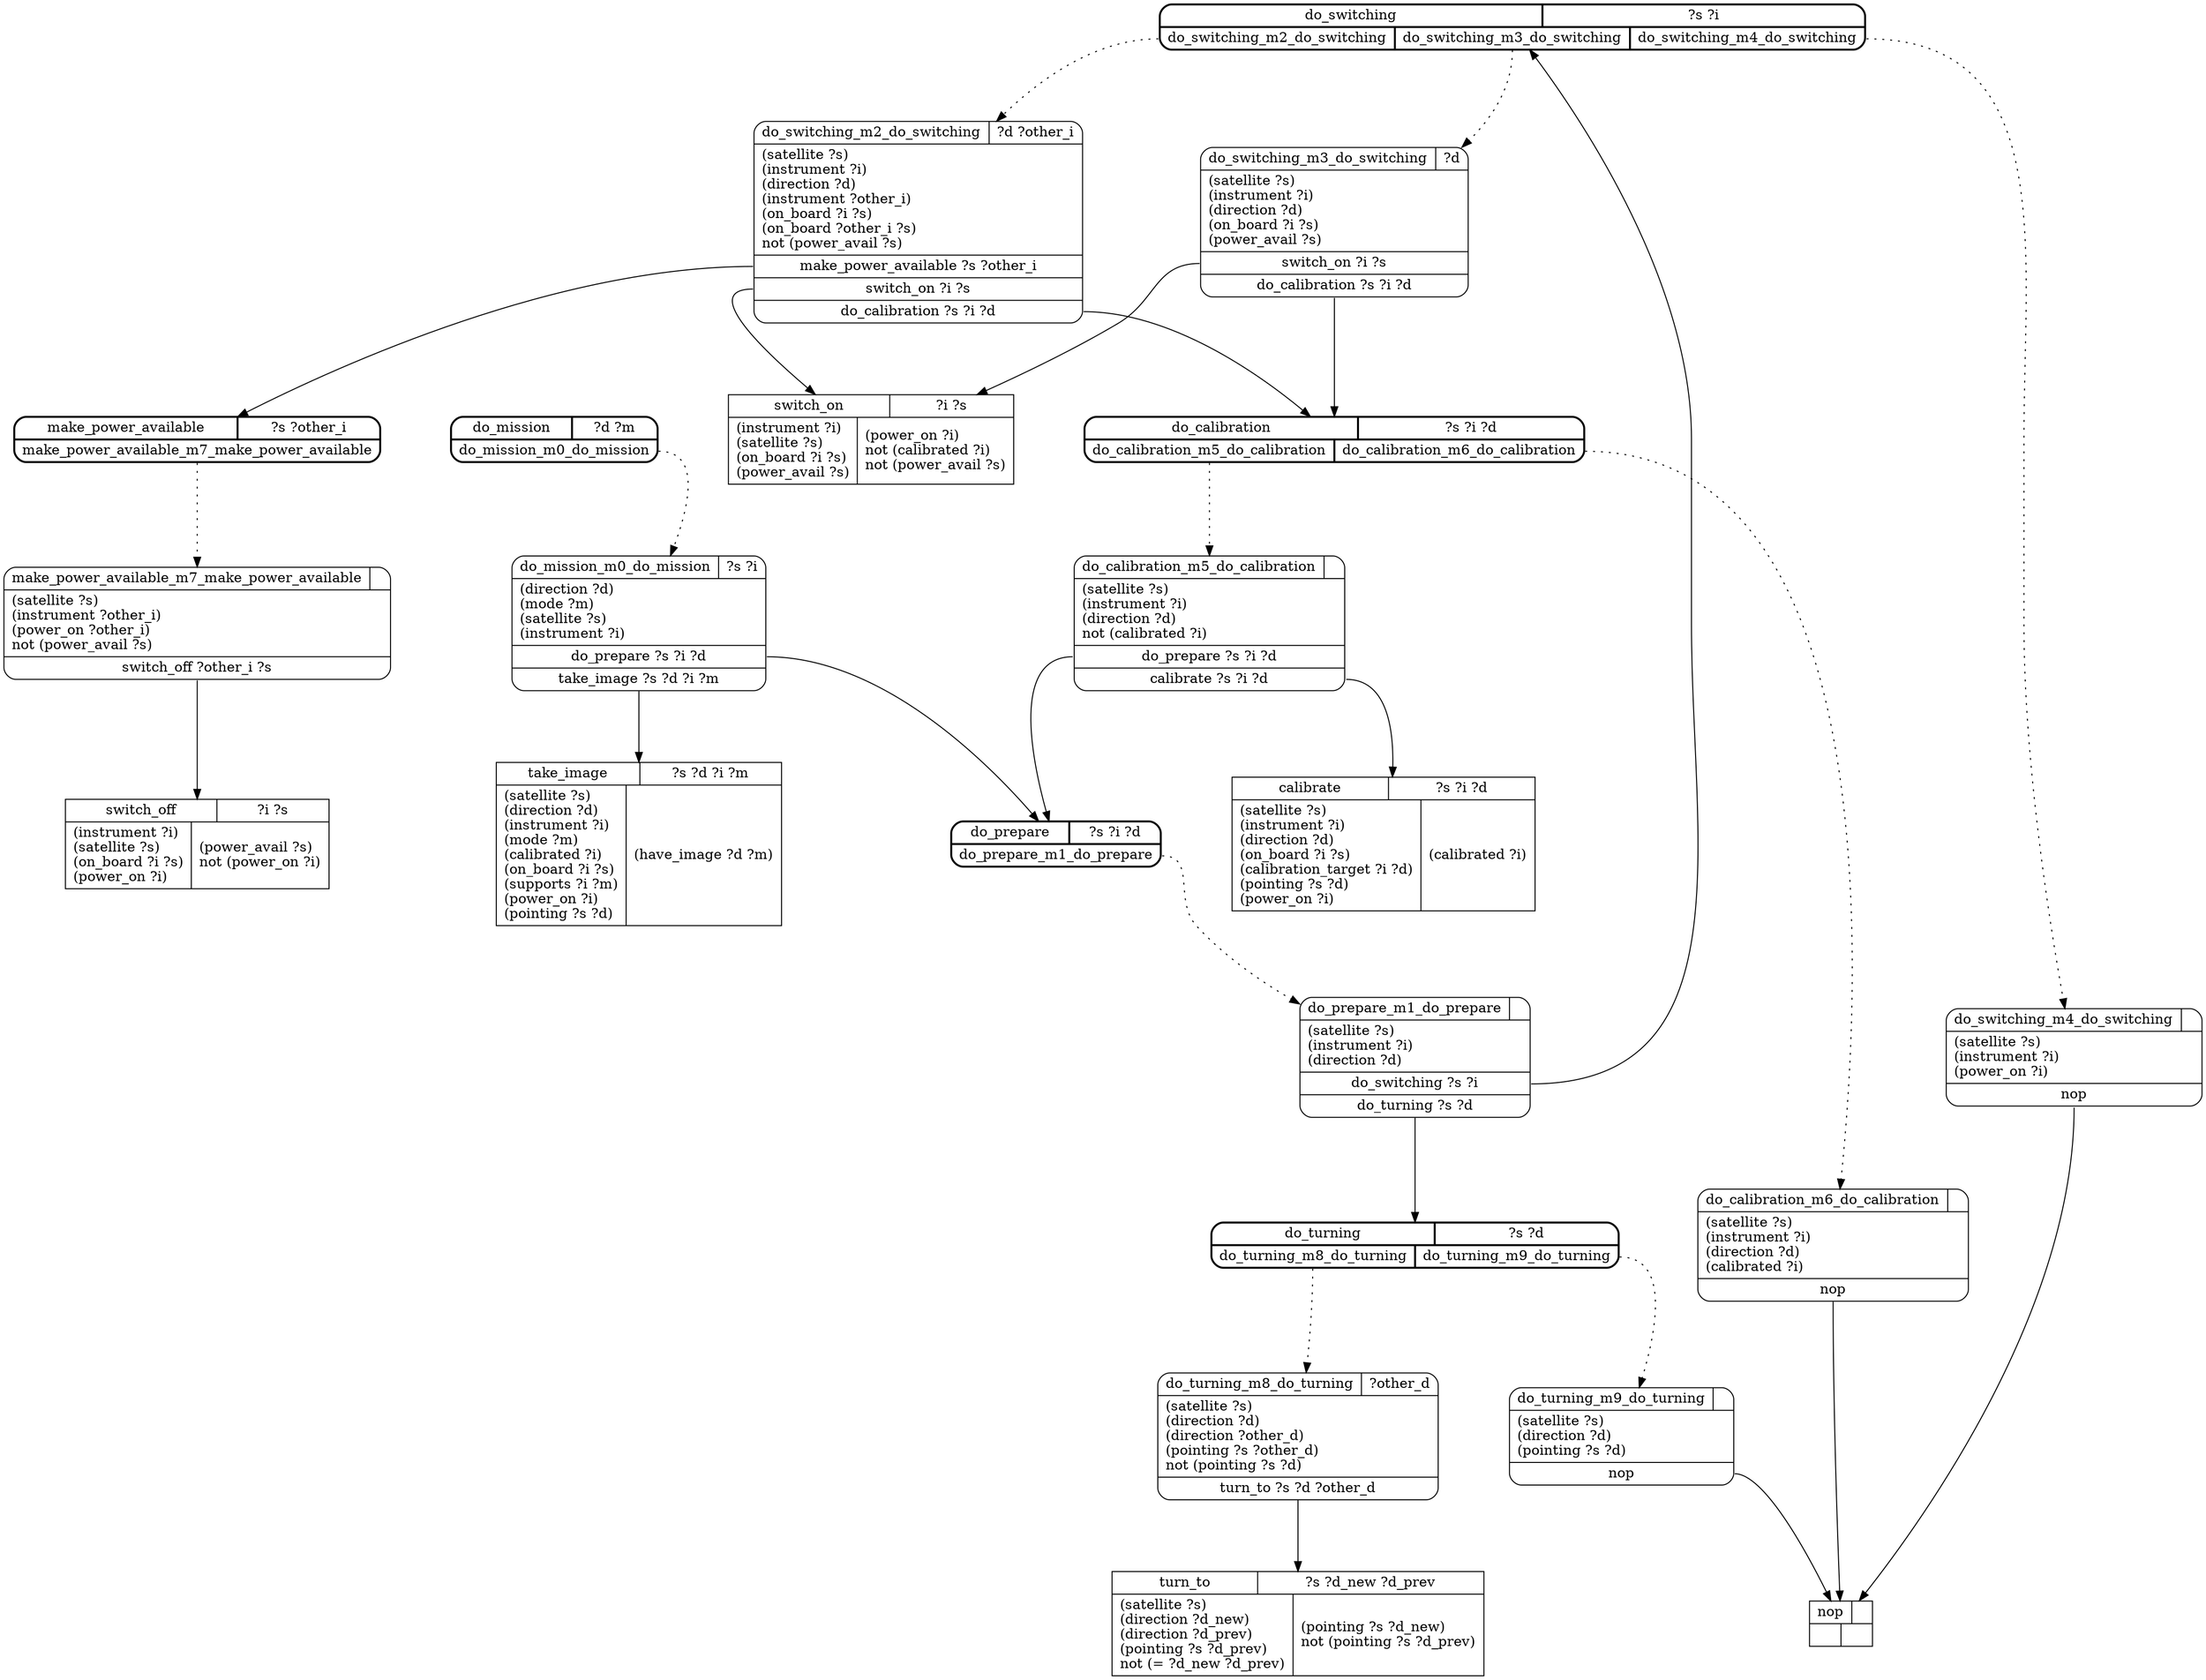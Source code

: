 // Generated by Hype
digraph "satellite" {
  nodesep=1
  ranksep=1
  // Operators
  "turn_to" [
    shape=record
    label="{{turn_to|?s ?d_new ?d_prev}|{(satellite ?s)\l(direction ?d_new)\l(direction ?d_prev)\l(pointing ?s ?d_prev)\lnot (= ?d_new ?d_prev)\l|(pointing ?s ?d_new)\lnot (pointing ?s ?d_prev)\l}}"
  ]
  "switch_on" [
    shape=record
    label="{{switch_on|?i ?s}|{(instrument ?i)\l(satellite ?s)\l(on_board ?i ?s)\l(power_avail ?s)\l|(power_on ?i)\lnot (calibrated ?i)\lnot (power_avail ?s)\l}}"
  ]
  "switch_off" [
    shape=record
    label="{{switch_off|?i ?s}|{(instrument ?i)\l(satellite ?s)\l(on_board ?i ?s)\l(power_on ?i)\l|(power_avail ?s)\lnot (power_on ?i)\l}}"
  ]
  "calibrate" [
    shape=record
    label="{{calibrate|?s ?i ?d}|{(satellite ?s)\l(instrument ?i)\l(direction ?d)\l(on_board ?i ?s)\l(calibration_target ?i ?d)\l(pointing ?s ?d)\l(power_on ?i)\l|(calibrated ?i)\l}}"
  ]
  "take_image" [
    shape=record
    label="{{take_image|?s ?d ?i ?m}|{(satellite ?s)\l(direction ?d)\l(instrument ?i)\l(mode ?m)\l(calibrated ?i)\l(on_board ?i ?s)\l(supports ?i ?m)\l(power_on ?i)\l(pointing ?s ?d)\l|(have_image ?d ?m)\l}}"
  ]
  "nop" [
    shape=record
    label="{{nop|}|{|}}"
  ]
  // Methods
  "do_mission" [
    shape=Mrecord
    style=bold
    label="{{do_mission|?d ?m}|{<n0>do_mission_m0_do_mission}}"
  ]
  "label_do_mission_m0_do_mission" [
    shape=Mrecord
    label="{{do_mission_m0_do_mission|?s ?i}|(direction ?d)\l(mode ?m)\l(satellite ?s)\l(instrument ?i)\l|<n0>do_prepare ?s ?i ?d|<n1>take_image ?s ?d ?i ?m}"
  ]
  "do_mission":n0 -> "label_do_mission_m0_do_mission" [style=dotted]
  "label_do_mission_m0_do_mission":n0 -> "do_prepare"
  "label_do_mission_m0_do_mission":n1 -> "take_image"
  "do_prepare" [
    shape=Mrecord
    style=bold
    label="{{do_prepare|?s ?i ?d}|{<n0>do_prepare_m1_do_prepare}}"
  ]
  "label_do_prepare_m1_do_prepare" [
    shape=Mrecord
    label="{{do_prepare_m1_do_prepare|}|(satellite ?s)\l(instrument ?i)\l(direction ?d)\l|<n0>do_switching ?s ?i|<n1>do_turning ?s ?d}"
  ]
  "do_prepare":n0 -> "label_do_prepare_m1_do_prepare" [style=dotted]
  "label_do_prepare_m1_do_prepare":n0 -> "do_switching"
  "label_do_prepare_m1_do_prepare":n1 -> "do_turning"
  "do_switching" [
    shape=Mrecord
    style=bold
    label="{{do_switching|?s ?i}|{<n0>do_switching_m2_do_switching|<n1>do_switching_m3_do_switching|<n2>do_switching_m4_do_switching}}"
  ]
  "label_do_switching_m2_do_switching" [
    shape=Mrecord
    label="{{do_switching_m2_do_switching|?d ?other_i}|(satellite ?s)\l(instrument ?i)\l(direction ?d)\l(instrument ?other_i)\l(on_board ?i ?s)\l(on_board ?other_i ?s)\lnot (power_avail ?s)\l|<n0>make_power_available ?s ?other_i|<n1>switch_on ?i ?s|<n2>do_calibration ?s ?i ?d}"
  ]
  "do_switching":n0 -> "label_do_switching_m2_do_switching" [style=dotted]
  "label_do_switching_m2_do_switching":n0 -> "make_power_available"
  "label_do_switching_m2_do_switching":n1 -> "switch_on"
  "label_do_switching_m2_do_switching":n2 -> "do_calibration"
  "label_do_switching_m3_do_switching" [
    shape=Mrecord
    label="{{do_switching_m3_do_switching|?d}|(satellite ?s)\l(instrument ?i)\l(direction ?d)\l(on_board ?i ?s)\l(power_avail ?s)\l|<n0>switch_on ?i ?s|<n1>do_calibration ?s ?i ?d}"
  ]
  "do_switching":n1 -> "label_do_switching_m3_do_switching" [style=dotted]
  "label_do_switching_m3_do_switching":n0 -> "switch_on"
  "label_do_switching_m3_do_switching":n1 -> "do_calibration"
  "label_do_switching_m4_do_switching" [
    shape=Mrecord
    label="{{do_switching_m4_do_switching|}|(satellite ?s)\l(instrument ?i)\l(power_on ?i)\l|<n0>nop}"
  ]
  "do_switching":n2 -> "label_do_switching_m4_do_switching" [style=dotted]
  "label_do_switching_m4_do_switching":n0 -> "nop"
  "do_calibration" [
    shape=Mrecord
    style=bold
    label="{{do_calibration|?s ?i ?d}|{<n0>do_calibration_m5_do_calibration|<n1>do_calibration_m6_do_calibration}}"
  ]
  "label_do_calibration_m5_do_calibration" [
    shape=Mrecord
    label="{{do_calibration_m5_do_calibration|}|(satellite ?s)\l(instrument ?i)\l(direction ?d)\lnot (calibrated ?i)\l|<n0>do_prepare ?s ?i ?d|<n1>calibrate ?s ?i ?d}"
  ]
  "do_calibration":n0 -> "label_do_calibration_m5_do_calibration" [style=dotted]
  "label_do_calibration_m5_do_calibration":n0 -> "do_prepare"
  "label_do_calibration_m5_do_calibration":n1 -> "calibrate"
  "label_do_calibration_m6_do_calibration" [
    shape=Mrecord
    label="{{do_calibration_m6_do_calibration|}|(satellite ?s)\l(instrument ?i)\l(direction ?d)\l(calibrated ?i)\l|<n0>nop}"
  ]
  "do_calibration":n1 -> "label_do_calibration_m6_do_calibration" [style=dotted]
  "label_do_calibration_m6_do_calibration":n0 -> "nop"
  "make_power_available" [
    shape=Mrecord
    style=bold
    label="{{make_power_available|?s ?other_i}|{<n0>make_power_available_m7_make_power_available}}"
  ]
  "label_make_power_available_m7_make_power_available" [
    shape=Mrecord
    label="{{make_power_available_m7_make_power_available|}|(satellite ?s)\l(instrument ?other_i)\l(power_on ?other_i)\lnot (power_avail ?s)\l|<n0>switch_off ?other_i ?s}"
  ]
  "make_power_available":n0 -> "label_make_power_available_m7_make_power_available" [style=dotted]
  "label_make_power_available_m7_make_power_available":n0 -> "switch_off"
  "do_turning" [
    shape=Mrecord
    style=bold
    label="{{do_turning|?s ?d}|{<n0>do_turning_m8_do_turning|<n1>do_turning_m9_do_turning}}"
  ]
  "label_do_turning_m8_do_turning" [
    shape=Mrecord
    label="{{do_turning_m8_do_turning|?other_d}|(satellite ?s)\l(direction ?d)\l(direction ?other_d)\l(pointing ?s ?other_d)\lnot (pointing ?s ?d)\l|<n0>turn_to ?s ?d ?other_d}"
  ]
  "do_turning":n0 -> "label_do_turning_m8_do_turning" [style=dotted]
  "label_do_turning_m8_do_turning":n0 -> "turn_to"
  "label_do_turning_m9_do_turning" [
    shape=Mrecord
    label="{{do_turning_m9_do_turning|}|(satellite ?s)\l(direction ?d)\l(pointing ?s ?d)\l|<n0>nop}"
  ]
  "do_turning":n1 -> "label_do_turning_m9_do_turning" [style=dotted]
  "label_do_turning_m9_do_turning":n0 -> "nop"
}